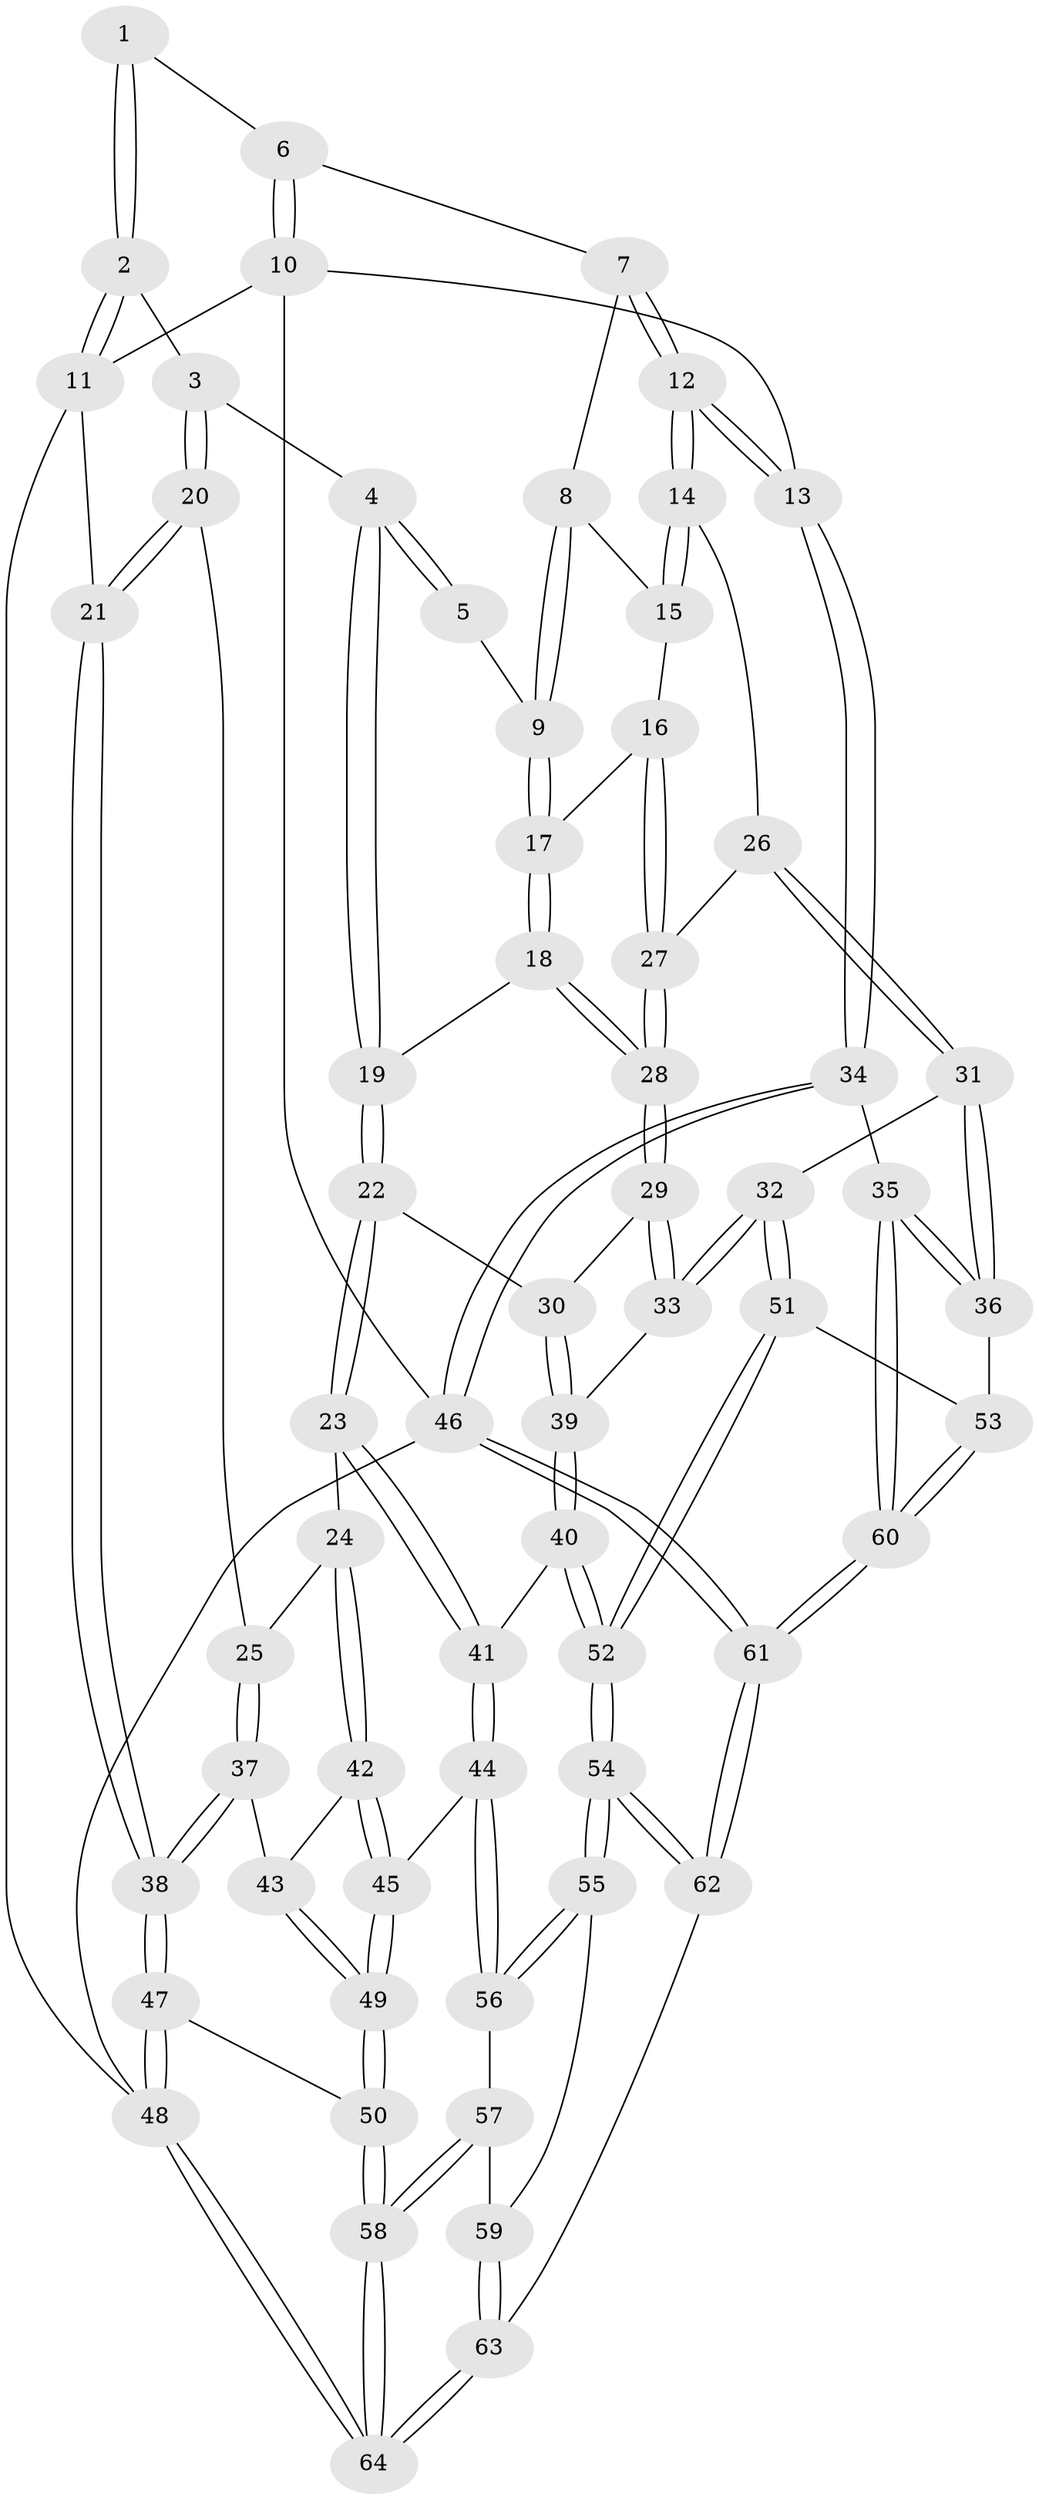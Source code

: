 // Generated by graph-tools (version 1.1) at 2025/11/02/27/25 16:11:55]
// undirected, 64 vertices, 157 edges
graph export_dot {
graph [start="1"]
  node [color=gray90,style=filled];
  1 [pos="+0.5735425348509604+0"];
  2 [pos="+0.045902376936081395+0"];
  3 [pos="+0.22153223485928422+0.1500785515814646"];
  4 [pos="+0.38819984630817195+0.2440944619251415"];
  5 [pos="+0.5103940535227812+0.06460011380426253"];
  6 [pos="+0.6180213000003079+0"];
  7 [pos="+0.6406157409345093+0.11551062690491072"];
  8 [pos="+0.6371476887539856+0.14576163609793338"];
  9 [pos="+0.5371799789126166+0.24746680063079868"];
  10 [pos="+1+0"];
  11 [pos="+0+0"];
  12 [pos="+1+0.27253044343490007"];
  13 [pos="+1+0.24370429436198143"];
  14 [pos="+0.829415394857997+0.32399728541217643"];
  15 [pos="+0.686478033532989+0.22222601264939373"];
  16 [pos="+0.5814703564050606+0.30611866615242067"];
  17 [pos="+0.505205156083513+0.2979271168482915"];
  18 [pos="+0.47976005184889287+0.31050021027607466"];
  19 [pos="+0.45045608838225787+0.3180423965149997"];
  20 [pos="+0.1664743746537956+0.3607832330437739"];
  21 [pos="+0+0.4015233740965906"];
  22 [pos="+0.4214395708503392+0.4175694422986149"];
  23 [pos="+0.3933211901992544+0.44875070444807097"];
  24 [pos="+0.3202289928149162+0.4608265426365123"];
  25 [pos="+0.1910217991278593+0.4063110090628189"];
  26 [pos="+0.7660840943819646+0.36840500459436937"];
  27 [pos="+0.7506643580535802+0.374692703877979"];
  28 [pos="+0.6661379306229332+0.46491650529095174"];
  29 [pos="+0.6404736526645562+0.5203311009197936"];
  30 [pos="+0.5310977071627551+0.4809198904171823"];
  31 [pos="+0.7868290485932096+0.5202854248180352"];
  32 [pos="+0.6597685325660506+0.6151801183445241"];
  33 [pos="+0.6551843306979958+0.6103260572670581"];
  34 [pos="+1+0.6342551148663672"];
  35 [pos="+1+0.6571895388944367"];
  36 [pos="+1+0.6692321457040205"];
  37 [pos="+0.10106449676366981+0.5821396656691844"];
  38 [pos="+0+0.6289510848699792"];
  39 [pos="+0.5035430456075645+0.6305020084148009"];
  40 [pos="+0.43715068417110764+0.6489160372416537"];
  41 [pos="+0.4343346847554029+0.6494085381245119"];
  42 [pos="+0.2562504405679778+0.5734653742778326"];
  43 [pos="+0.159603386761341+0.6072058392620311"];
  44 [pos="+0.41163291630215887+0.6832919207964157"];
  45 [pos="+0.3518135556934575+0.6774611308532276"];
  46 [pos="+1+1"];
  47 [pos="+0+0.7347996260111292"];
  48 [pos="+0+1"];
  49 [pos="+0.22281862341606137+0.729359512690343"];
  50 [pos="+0.17423655364621807+0.8748557110525129"];
  51 [pos="+0.7450561143101111+0.7500720436312972"];
  52 [pos="+0.6930044167832516+0.8014106332754263"];
  53 [pos="+0.811504882943104+0.7493145073156249"];
  54 [pos="+0.6527819209459951+0.8471666688356378"];
  55 [pos="+0.543019974862662+0.8440679320441078"];
  56 [pos="+0.4119311165860379+0.6848868724394065"];
  57 [pos="+0.34391804728973197+0.8459725408119099"];
  58 [pos="+0.19823741121162264+0.9072297282872843"];
  59 [pos="+0.46390594782993905+0.9012094233075235"];
  60 [pos="+0.8896950744566661+1"];
  61 [pos="+0.8830497028463684+1"];
  62 [pos="+0.6793426837494599+1"];
  63 [pos="+0.3983043992895885+1"];
  64 [pos="+0.2389333511422137+1"];
  1 -- 2;
  1 -- 2;
  1 -- 6;
  2 -- 3;
  2 -- 11;
  2 -- 11;
  3 -- 4;
  3 -- 20;
  3 -- 20;
  4 -- 5;
  4 -- 5;
  4 -- 19;
  4 -- 19;
  5 -- 9;
  6 -- 7;
  6 -- 10;
  6 -- 10;
  7 -- 8;
  7 -- 12;
  7 -- 12;
  8 -- 9;
  8 -- 9;
  8 -- 15;
  9 -- 17;
  9 -- 17;
  10 -- 11;
  10 -- 13;
  10 -- 46;
  11 -- 21;
  11 -- 48;
  12 -- 13;
  12 -- 13;
  12 -- 14;
  12 -- 14;
  13 -- 34;
  13 -- 34;
  14 -- 15;
  14 -- 15;
  14 -- 26;
  15 -- 16;
  16 -- 17;
  16 -- 27;
  16 -- 27;
  17 -- 18;
  17 -- 18;
  18 -- 19;
  18 -- 28;
  18 -- 28;
  19 -- 22;
  19 -- 22;
  20 -- 21;
  20 -- 21;
  20 -- 25;
  21 -- 38;
  21 -- 38;
  22 -- 23;
  22 -- 23;
  22 -- 30;
  23 -- 24;
  23 -- 41;
  23 -- 41;
  24 -- 25;
  24 -- 42;
  24 -- 42;
  25 -- 37;
  25 -- 37;
  26 -- 27;
  26 -- 31;
  26 -- 31;
  27 -- 28;
  27 -- 28;
  28 -- 29;
  28 -- 29;
  29 -- 30;
  29 -- 33;
  29 -- 33;
  30 -- 39;
  30 -- 39;
  31 -- 32;
  31 -- 36;
  31 -- 36;
  32 -- 33;
  32 -- 33;
  32 -- 51;
  32 -- 51;
  33 -- 39;
  34 -- 35;
  34 -- 46;
  34 -- 46;
  35 -- 36;
  35 -- 36;
  35 -- 60;
  35 -- 60;
  36 -- 53;
  37 -- 38;
  37 -- 38;
  37 -- 43;
  38 -- 47;
  38 -- 47;
  39 -- 40;
  39 -- 40;
  40 -- 41;
  40 -- 52;
  40 -- 52;
  41 -- 44;
  41 -- 44;
  42 -- 43;
  42 -- 45;
  42 -- 45;
  43 -- 49;
  43 -- 49;
  44 -- 45;
  44 -- 56;
  44 -- 56;
  45 -- 49;
  45 -- 49;
  46 -- 61;
  46 -- 61;
  46 -- 48;
  47 -- 48;
  47 -- 48;
  47 -- 50;
  48 -- 64;
  48 -- 64;
  49 -- 50;
  49 -- 50;
  50 -- 58;
  50 -- 58;
  51 -- 52;
  51 -- 52;
  51 -- 53;
  52 -- 54;
  52 -- 54;
  53 -- 60;
  53 -- 60;
  54 -- 55;
  54 -- 55;
  54 -- 62;
  54 -- 62;
  55 -- 56;
  55 -- 56;
  55 -- 59;
  56 -- 57;
  57 -- 58;
  57 -- 58;
  57 -- 59;
  58 -- 64;
  58 -- 64;
  59 -- 63;
  59 -- 63;
  60 -- 61;
  60 -- 61;
  61 -- 62;
  61 -- 62;
  62 -- 63;
  63 -- 64;
  63 -- 64;
}

